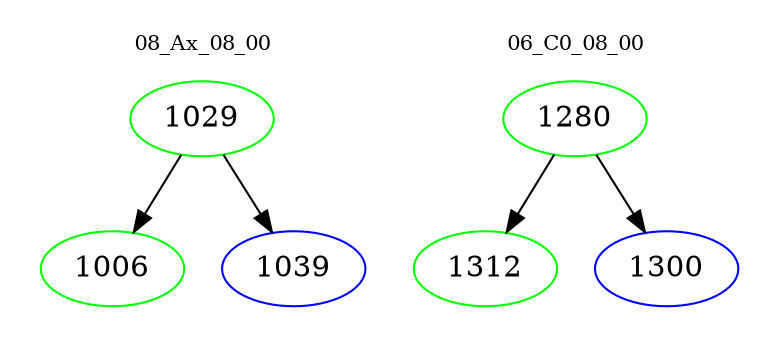 digraph{
subgraph cluster_0 {
color = white
label = "08_Ax_08_00";
fontsize=10;
T0_1029 [label="1029", color="green"]
T0_1029 -> T0_1006 [color="black"]
T0_1006 [label="1006", color="green"]
T0_1029 -> T0_1039 [color="black"]
T0_1039 [label="1039", color="blue"]
}
subgraph cluster_1 {
color = white
label = "06_C0_08_00";
fontsize=10;
T1_1280 [label="1280", color="green"]
T1_1280 -> T1_1312 [color="black"]
T1_1312 [label="1312", color="green"]
T1_1280 -> T1_1300 [color="black"]
T1_1300 [label="1300", color="blue"]
}
}
